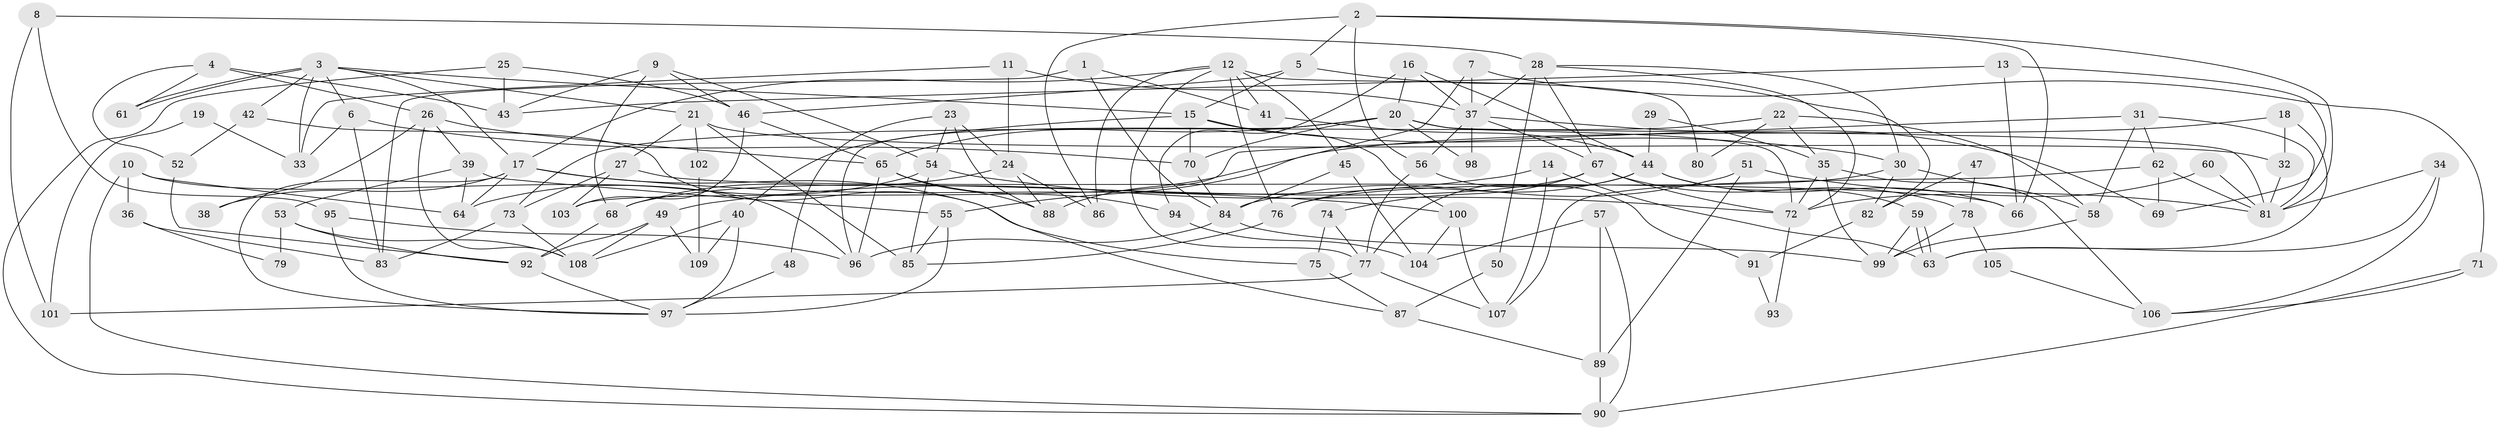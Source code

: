 // coarse degree distribution, {5: 0.34375, 7: 0.0625, 1: 0.0625, 4: 0.0625, 2: 0.09375, 6: 0.125, 8: 0.0625, 3: 0.0625, 11: 0.03125, 9: 0.0625, 14: 0.03125}
// Generated by graph-tools (version 1.1) at 2025/54/03/04/25 21:54:33]
// undirected, 109 vertices, 218 edges
graph export_dot {
graph [start="1"]
  node [color=gray90,style=filled];
  1;
  2;
  3;
  4;
  5;
  6;
  7;
  8;
  9;
  10;
  11;
  12;
  13;
  14;
  15;
  16;
  17;
  18;
  19;
  20;
  21;
  22;
  23;
  24;
  25;
  26;
  27;
  28;
  29;
  30;
  31;
  32;
  33;
  34;
  35;
  36;
  37;
  38;
  39;
  40;
  41;
  42;
  43;
  44;
  45;
  46;
  47;
  48;
  49;
  50;
  51;
  52;
  53;
  54;
  55;
  56;
  57;
  58;
  59;
  60;
  61;
  62;
  63;
  64;
  65;
  66;
  67;
  68;
  69;
  70;
  71;
  72;
  73;
  74;
  75;
  76;
  77;
  78;
  79;
  80;
  81;
  82;
  83;
  84;
  85;
  86;
  87;
  88;
  89;
  90;
  91;
  92;
  93;
  94;
  95;
  96;
  97;
  98;
  99;
  100;
  101;
  102;
  103;
  104;
  105;
  106;
  107;
  108;
  109;
  1 -- 41;
  1 -- 84;
  1 -- 83;
  2 -- 66;
  2 -- 86;
  2 -- 5;
  2 -- 56;
  2 -- 81;
  3 -- 17;
  3 -- 61;
  3 -- 61;
  3 -- 6;
  3 -- 15;
  3 -- 21;
  3 -- 33;
  3 -- 42;
  4 -- 26;
  4 -- 43;
  4 -- 52;
  4 -- 61;
  5 -- 46;
  5 -- 15;
  5 -- 82;
  6 -- 70;
  6 -- 33;
  6 -- 83;
  7 -- 37;
  7 -- 88;
  7 -- 71;
  8 -- 28;
  8 -- 95;
  8 -- 101;
  9 -- 68;
  9 -- 54;
  9 -- 43;
  9 -- 46;
  10 -- 96;
  10 -- 64;
  10 -- 36;
  10 -- 90;
  11 -- 37;
  11 -- 33;
  11 -- 24;
  12 -- 17;
  12 -- 77;
  12 -- 41;
  12 -- 45;
  12 -- 76;
  12 -- 80;
  12 -- 86;
  13 -- 66;
  13 -- 43;
  13 -- 69;
  14 -- 107;
  14 -- 49;
  14 -- 63;
  15 -- 30;
  15 -- 40;
  15 -- 70;
  15 -- 100;
  16 -- 44;
  16 -- 37;
  16 -- 20;
  16 -- 94;
  17 -- 75;
  17 -- 100;
  17 -- 38;
  17 -- 64;
  17 -- 97;
  18 -- 55;
  18 -- 63;
  18 -- 32;
  19 -- 33;
  19 -- 101;
  20 -- 81;
  20 -- 65;
  20 -- 70;
  20 -- 72;
  20 -- 96;
  20 -- 98;
  21 -- 32;
  21 -- 27;
  21 -- 85;
  21 -- 102;
  22 -- 58;
  22 -- 35;
  22 -- 73;
  22 -- 80;
  23 -- 54;
  23 -- 88;
  23 -- 24;
  23 -- 48;
  24 -- 68;
  24 -- 86;
  24 -- 88;
  25 -- 46;
  25 -- 90;
  25 -- 43;
  26 -- 65;
  26 -- 39;
  26 -- 38;
  26 -- 108;
  27 -- 73;
  27 -- 66;
  27 -- 103;
  28 -- 72;
  28 -- 67;
  28 -- 30;
  28 -- 37;
  28 -- 50;
  29 -- 35;
  29 -- 44;
  30 -- 58;
  30 -- 76;
  30 -- 82;
  31 -- 58;
  31 -- 81;
  31 -- 62;
  31 -- 103;
  32 -- 81;
  34 -- 106;
  34 -- 63;
  34 -- 81;
  35 -- 72;
  35 -- 99;
  35 -- 106;
  36 -- 83;
  36 -- 79;
  37 -- 69;
  37 -- 56;
  37 -- 67;
  37 -- 98;
  39 -- 55;
  39 -- 64;
  39 -- 53;
  40 -- 108;
  40 -- 97;
  40 -- 109;
  41 -- 44;
  42 -- 52;
  42 -- 87;
  44 -- 76;
  44 -- 77;
  44 -- 59;
  44 -- 66;
  45 -- 84;
  45 -- 104;
  46 -- 103;
  46 -- 65;
  47 -- 82;
  47 -- 78;
  48 -- 97;
  49 -- 92;
  49 -- 108;
  49 -- 109;
  50 -- 87;
  51 -- 81;
  51 -- 84;
  51 -- 89;
  52 -- 92;
  53 -- 108;
  53 -- 79;
  53 -- 92;
  54 -- 85;
  54 -- 72;
  54 -- 64;
  55 -- 85;
  55 -- 97;
  56 -- 77;
  56 -- 91;
  57 -- 104;
  57 -- 90;
  57 -- 89;
  58 -- 99;
  59 -- 63;
  59 -- 63;
  59 -- 99;
  60 -- 72;
  60 -- 81;
  62 -- 81;
  62 -- 69;
  62 -- 107;
  65 -- 88;
  65 -- 94;
  65 -- 96;
  67 -- 68;
  67 -- 72;
  67 -- 74;
  67 -- 78;
  68 -- 92;
  70 -- 84;
  71 -- 90;
  71 -- 106;
  72 -- 93;
  73 -- 83;
  73 -- 108;
  74 -- 77;
  74 -- 75;
  75 -- 87;
  76 -- 85;
  77 -- 107;
  77 -- 101;
  78 -- 99;
  78 -- 105;
  82 -- 91;
  84 -- 96;
  84 -- 99;
  87 -- 89;
  89 -- 90;
  91 -- 93;
  92 -- 97;
  94 -- 104;
  95 -- 96;
  95 -- 97;
  100 -- 104;
  100 -- 107;
  102 -- 109;
  105 -- 106;
}
